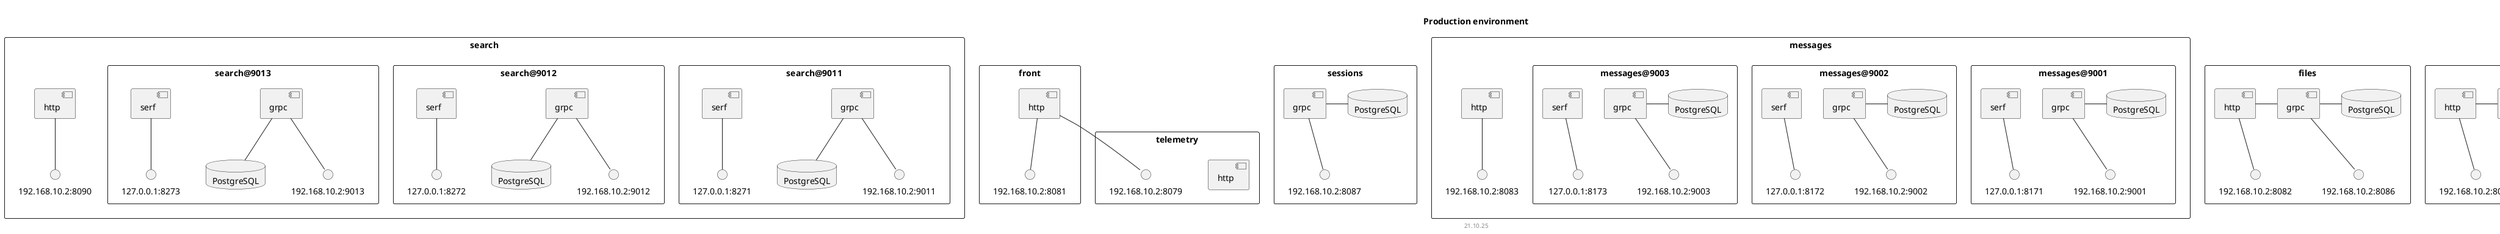 @startuml

skinparam packageStyle rectangle

top to bottom direction

header LesNotes
title Production environment

together {
	package users
	package files
	package messages
	package telemetry
	package sessions
	package front
	package search
}

package Front as front {
	component http as front_http
	front_http -- "192.168.10.2:8081"
}

package Telemetry as telemetry {
	component http as telemetry_http
	front_http -- "192.168.10.2:8079"
}

package Users as users {
	component http as users_http
	component grpc as users_grpc
	database PostgreSQL as users_db

	users_http -- "192.168.10.2:8084"
	users_grpc -- "192.168.10.2:8085"

	users_grpc - users_db
	users_http - users_grpc
}

package Files as files {
	component http as files_http
	component grpc as files_grpc
	database PostgreSQL as files_db

	files_http -- "192.168.10.2:8082"
	files_grpc -- "192.168.10.2:8086"

	files_grpc - files_db 
	files_http - files_grpc
}

package Messages as messages {
	component http as messages_http

	messages_http -- "192.168.10.2:8083"

	package "messages@9001" as 9001 {
		component grpc as 9001_grpc
		component serf as 9001_serf
		database PostgreSQL as 9001_db

		9001_grpc -- "192.168.10.2:9001"
		9001_serf -- "127.0.0.1:8171"
		9001_grpc - 9001_db
	}

	package "messages@9002" as 9002 {
		component grpc as 9002_grpc
		component serf as 9002_serf
		database PostgreSQL as 9002_db

		9002_grpc -- "192.168.10.2:9002"
		9002_serf -- "127.0.0.1:8172"
		9002_grpc - 9002_db
	}

	package "messages@9003" as 9003 {
		component grpc as 9003_grpc
		component serf as 9003_serf
		database PostgreSQL as 9003_db

		9003_grpc -- "192.168.10.2:9003"
		9003_serf -- "127.0.0.1:8173"
		9003_grpc - 9003_db
	}
}

package Sessions as sessions {
	component grpc as sessions_grpc
	database PostgreSQL as sessions_db

	sessions_grpc -- "192.168.10.2:8087"

	sessions_grpc - sessions_db
}

package Threads as threads {
	component grpc as threads_grpc
	component http as threads_http
	database PostgreSQL as threads_db

	threads_http -- "192.168.10.2:8088"
	threads_grpc -- "192.168.10.2:8089"

	threads_grpc - threads_db
	threads_http - threads_grpc
}

package Search as search {
	component http as search_http

	search_http -- "192.168.10.2:8090"

	package "search@9011" as 9011 {
		component grpc as 9011_grpc
		component serf as 9011_serf
		database PostgreSQL as 9011_db

		9011_grpc -- "192.168.10.2:9011"
		9011_serf -- "127.0.0.1:8271"
		9011_grpc -- 9011_db
	}

	package "search@9012" as 9012 {
		component grpc as 9012_grpc
		component serf as 9012_serf
		database PostgreSQL as 9012_db

		9012_grpc -- "192.168.10.2:9012"
		9012_serf -- "127.0.0.1:8272"
		9012_grpc -- 9012_db
	}

	package "search@9013" as 9013 {
		component grpc as 9013_grpc
		component serf as 9013_serf
		database PostgreSQL as 9013_db

		9013_grpc -- "192.168.10.2:9013"
		9013_serf -- "127.0.0.1:8273"
		9013_grpc -- 9013_db
	}
}

package Nats as nats {
	component tcp as nats_tcp

	nats_tcp -- "127.0.0.1:4222"
}

footer 21.10.25
@enduml

